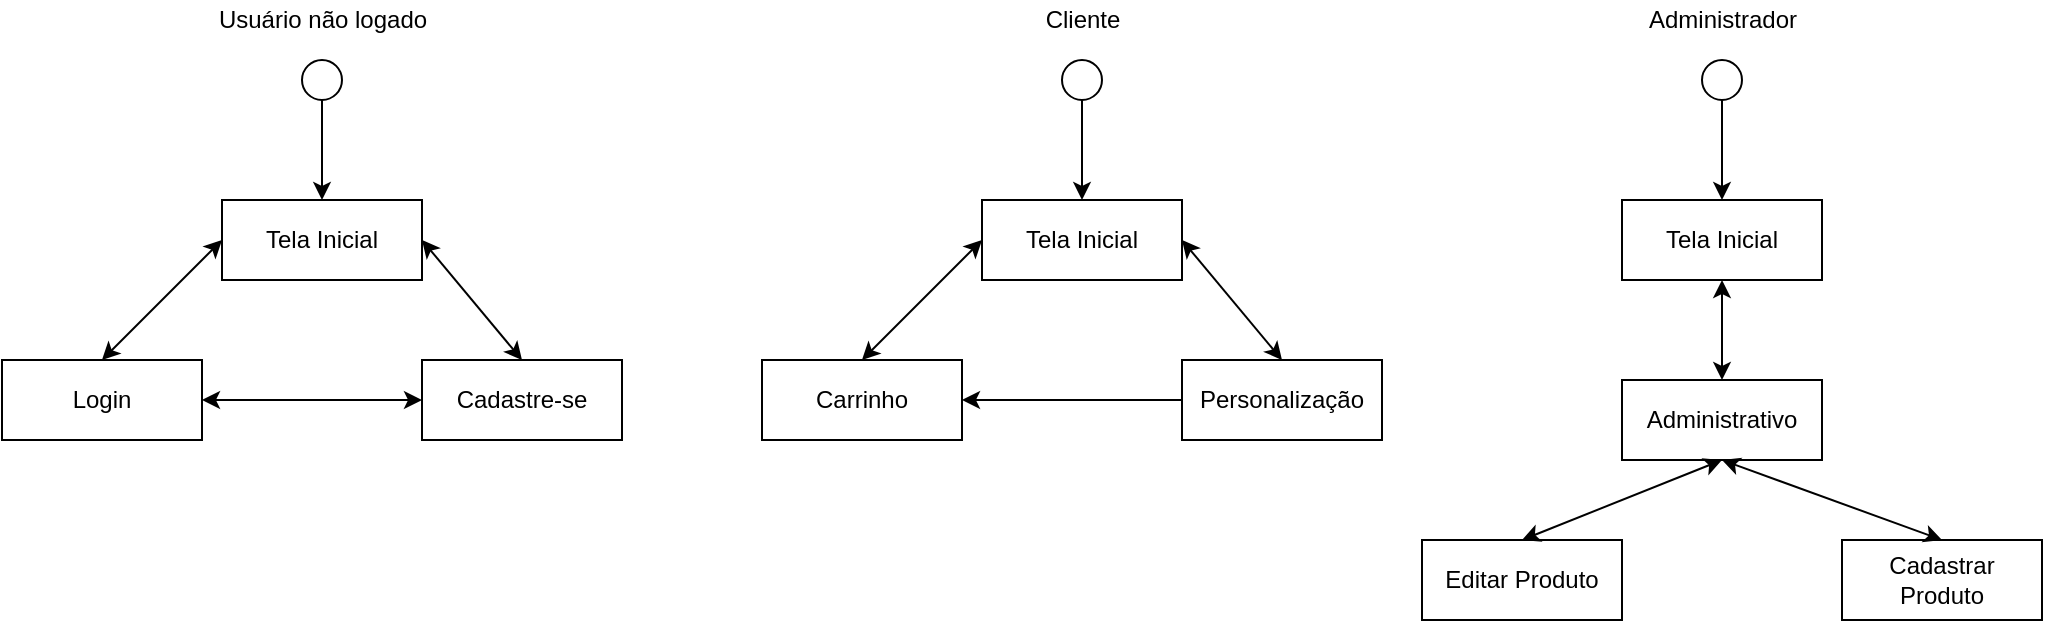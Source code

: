 <mxfile version="14.8.0" type="device"><diagram id="iaszxsRAFxKriWMU7tXv" name="Page-1"><mxGraphModel dx="1447" dy="802" grid="1" gridSize="10" guides="1" tooltips="1" connect="1" arrows="1" fold="1" page="1" pageScale="1" pageWidth="1600" pageHeight="1700" math="0" shadow="0"><root><mxCell id="0"/><mxCell id="1" parent="0"/><mxCell id="zuvJ6yJon8IWspfnOwSX-2" value="" style="ellipse;whiteSpace=wrap;html=1;aspect=fixed;" vertex="1" parent="1"><mxGeometry x="240" y="80" width="20" height="20" as="geometry"/></mxCell><mxCell id="zuvJ6yJon8IWspfnOwSX-4" value="" style="endArrow=classic;html=1;exitX=0.5;exitY=1;exitDx=0;exitDy=0;entryX=0.5;entryY=0;entryDx=0;entryDy=0;" edge="1" parent="1" source="zuvJ6yJon8IWspfnOwSX-2" target="zuvJ6yJon8IWspfnOwSX-5"><mxGeometry width="50" height="50" relative="1" as="geometry"><mxPoint x="180" y="230" as="sourcePoint"/><mxPoint x="250.0" y="140" as="targetPoint"/></mxGeometry></mxCell><mxCell id="zuvJ6yJon8IWspfnOwSX-5" value="Tela Inicial" style="whiteSpace=wrap;html=1;align=center;" vertex="1" parent="1"><mxGeometry x="200" y="150" width="100" height="40" as="geometry"/></mxCell><mxCell id="zuvJ6yJon8IWspfnOwSX-6" value="Login" style="whiteSpace=wrap;html=1;align=center;" vertex="1" parent="1"><mxGeometry x="90" y="230" width="100" height="40" as="geometry"/></mxCell><mxCell id="zuvJ6yJon8IWspfnOwSX-7" value="Usuário não logado" style="text;html=1;align=center;verticalAlign=middle;resizable=0;points=[];autosize=1;strokeColor=none;" vertex="1" parent="1"><mxGeometry x="190" y="50" width="120" height="20" as="geometry"/></mxCell><mxCell id="zuvJ6yJon8IWspfnOwSX-8" value="Cadastre-se" style="whiteSpace=wrap;html=1;align=center;" vertex="1" parent="1"><mxGeometry x="300" y="230" width="100" height="40" as="geometry"/></mxCell><mxCell id="zuvJ6yJon8IWspfnOwSX-9" value="" style="endArrow=classic;startArrow=classic;html=1;exitX=1;exitY=0.5;exitDx=0;exitDy=0;entryX=0;entryY=0.5;entryDx=0;entryDy=0;" edge="1" parent="1" source="zuvJ6yJon8IWspfnOwSX-6" target="zuvJ6yJon8IWspfnOwSX-8"><mxGeometry width="50" height="50" relative="1" as="geometry"><mxPoint x="290" y="250" as="sourcePoint"/><mxPoint x="340" y="200" as="targetPoint"/></mxGeometry></mxCell><mxCell id="zuvJ6yJon8IWspfnOwSX-10" value="" style="endArrow=classic;startArrow=classic;html=1;exitX=0.5;exitY=0;exitDx=0;exitDy=0;entryX=0;entryY=0.5;entryDx=0;entryDy=0;" edge="1" parent="1" source="zuvJ6yJon8IWspfnOwSX-6" target="zuvJ6yJon8IWspfnOwSX-5"><mxGeometry width="50" height="50" relative="1" as="geometry"><mxPoint x="200" y="260" as="sourcePoint"/><mxPoint x="310" y="260" as="targetPoint"/></mxGeometry></mxCell><mxCell id="zuvJ6yJon8IWspfnOwSX-11" value="" style="endArrow=classic;startArrow=classic;html=1;exitX=0.5;exitY=0;exitDx=0;exitDy=0;entryX=1;entryY=0.5;entryDx=0;entryDy=0;" edge="1" parent="1" source="zuvJ6yJon8IWspfnOwSX-8" target="zuvJ6yJon8IWspfnOwSX-5"><mxGeometry width="50" height="50" relative="1" as="geometry"><mxPoint x="150" y="240" as="sourcePoint"/><mxPoint x="210" y="180" as="targetPoint"/></mxGeometry></mxCell><mxCell id="zuvJ6yJon8IWspfnOwSX-12" value="" style="ellipse;whiteSpace=wrap;html=1;aspect=fixed;" vertex="1" parent="1"><mxGeometry x="620" y="80" width="20" height="20" as="geometry"/></mxCell><mxCell id="zuvJ6yJon8IWspfnOwSX-13" value="" style="endArrow=classic;html=1;exitX=0.5;exitY=1;exitDx=0;exitDy=0;entryX=0.5;entryY=0;entryDx=0;entryDy=0;" edge="1" parent="1" source="zuvJ6yJon8IWspfnOwSX-12" target="zuvJ6yJon8IWspfnOwSX-14"><mxGeometry width="50" height="50" relative="1" as="geometry"><mxPoint x="560" y="230" as="sourcePoint"/><mxPoint x="630.0" y="140" as="targetPoint"/></mxGeometry></mxCell><mxCell id="zuvJ6yJon8IWspfnOwSX-14" value="Tela Inicial" style="whiteSpace=wrap;html=1;align=center;" vertex="1" parent="1"><mxGeometry x="580" y="150" width="100" height="40" as="geometry"/></mxCell><mxCell id="zuvJ6yJon8IWspfnOwSX-15" value="Carrinho" style="whiteSpace=wrap;html=1;align=center;" vertex="1" parent="1"><mxGeometry x="470" y="230" width="100" height="40" as="geometry"/></mxCell><mxCell id="zuvJ6yJon8IWspfnOwSX-16" value="Cliente" style="text;html=1;align=center;verticalAlign=middle;resizable=0;points=[];autosize=1;strokeColor=none;" vertex="1" parent="1"><mxGeometry x="605" y="50" width="50" height="20" as="geometry"/></mxCell><mxCell id="zuvJ6yJon8IWspfnOwSX-17" value="Personalização" style="whiteSpace=wrap;html=1;align=center;" vertex="1" parent="1"><mxGeometry x="680" y="230" width="100" height="40" as="geometry"/></mxCell><mxCell id="zuvJ6yJon8IWspfnOwSX-19" value="" style="endArrow=classic;startArrow=classic;html=1;exitX=0.5;exitY=0;exitDx=0;exitDy=0;entryX=0;entryY=0.5;entryDx=0;entryDy=0;" edge="1" parent="1" source="zuvJ6yJon8IWspfnOwSX-15" target="zuvJ6yJon8IWspfnOwSX-14"><mxGeometry width="50" height="50" relative="1" as="geometry"><mxPoint x="580" y="260" as="sourcePoint"/><mxPoint x="690" y="260" as="targetPoint"/></mxGeometry></mxCell><mxCell id="zuvJ6yJon8IWspfnOwSX-20" value="" style="endArrow=classic;startArrow=classic;html=1;exitX=0.5;exitY=0;exitDx=0;exitDy=0;entryX=1;entryY=0.5;entryDx=0;entryDy=0;" edge="1" parent="1" source="zuvJ6yJon8IWspfnOwSX-17" target="zuvJ6yJon8IWspfnOwSX-14"><mxGeometry width="50" height="50" relative="1" as="geometry"><mxPoint x="530" y="240" as="sourcePoint"/><mxPoint x="590" y="180" as="targetPoint"/></mxGeometry></mxCell><mxCell id="zuvJ6yJon8IWspfnOwSX-21" value="" style="endArrow=classic;html=1;entryX=1;entryY=0.5;entryDx=0;entryDy=0;exitX=0;exitY=0.5;exitDx=0;exitDy=0;" edge="1" parent="1" source="zuvJ6yJon8IWspfnOwSX-17" target="zuvJ6yJon8IWspfnOwSX-15"><mxGeometry width="50" height="50" relative="1" as="geometry"><mxPoint x="520" y="210" as="sourcePoint"/><mxPoint x="570" y="160" as="targetPoint"/></mxGeometry></mxCell><mxCell id="zuvJ6yJon8IWspfnOwSX-22" value="" style="ellipse;whiteSpace=wrap;html=1;aspect=fixed;" vertex="1" parent="1"><mxGeometry x="940" y="80" width="20" height="20" as="geometry"/></mxCell><mxCell id="zuvJ6yJon8IWspfnOwSX-23" value="" style="endArrow=classic;html=1;exitX=0.5;exitY=1;exitDx=0;exitDy=0;entryX=0.5;entryY=0;entryDx=0;entryDy=0;" edge="1" parent="1" source="zuvJ6yJon8IWspfnOwSX-22" target="zuvJ6yJon8IWspfnOwSX-24"><mxGeometry width="50" height="50" relative="1" as="geometry"><mxPoint x="880" y="230" as="sourcePoint"/><mxPoint x="950.0" y="140" as="targetPoint"/></mxGeometry></mxCell><mxCell id="zuvJ6yJon8IWspfnOwSX-24" value="Tela Inicial" style="whiteSpace=wrap;html=1;align=center;" vertex="1" parent="1"><mxGeometry x="900" y="150" width="100" height="40" as="geometry"/></mxCell><mxCell id="zuvJ6yJon8IWspfnOwSX-25" value="Administrativo" style="whiteSpace=wrap;html=1;align=center;" vertex="1" parent="1"><mxGeometry x="900" y="240" width="100" height="40" as="geometry"/></mxCell><mxCell id="zuvJ6yJon8IWspfnOwSX-26" value="Administrador" style="text;html=1;align=center;verticalAlign=middle;resizable=0;points=[];autosize=1;strokeColor=none;" vertex="1" parent="1"><mxGeometry x="905" y="50" width="90" height="20" as="geometry"/></mxCell><mxCell id="zuvJ6yJon8IWspfnOwSX-28" value="" style="endArrow=classic;startArrow=classic;html=1;exitX=0.5;exitY=0;exitDx=0;exitDy=0;entryX=0.5;entryY=1;entryDx=0;entryDy=0;" edge="1" parent="1" source="zuvJ6yJon8IWspfnOwSX-25" target="zuvJ6yJon8IWspfnOwSX-24"><mxGeometry width="50" height="50" relative="1" as="geometry"><mxPoint x="900" y="260" as="sourcePoint"/><mxPoint x="1010" y="260" as="targetPoint"/></mxGeometry></mxCell><mxCell id="zuvJ6yJon8IWspfnOwSX-31" value="&lt;div&gt;Editar Produto&lt;br&gt;&lt;/div&gt;" style="whiteSpace=wrap;html=1;align=center;" vertex="1" parent="1"><mxGeometry x="800" y="320" width="100" height="40" as="geometry"/></mxCell><mxCell id="zuvJ6yJon8IWspfnOwSX-32" value="Cadastrar Produto" style="whiteSpace=wrap;html=1;align=center;" vertex="1" parent="1"><mxGeometry x="1010" y="320" width="100" height="40" as="geometry"/></mxCell><mxCell id="zuvJ6yJon8IWspfnOwSX-33" value="" style="endArrow=classic;startArrow=classic;html=1;exitX=0.5;exitY=0;exitDx=0;exitDy=0;entryX=0.5;entryY=1;entryDx=0;entryDy=0;" edge="1" parent="1" source="zuvJ6yJon8IWspfnOwSX-31" target="zuvJ6yJon8IWspfnOwSX-25"><mxGeometry width="50" height="50" relative="1" as="geometry"><mxPoint x="960" y="250" as="sourcePoint"/><mxPoint x="960" y="200" as="targetPoint"/></mxGeometry></mxCell><mxCell id="zuvJ6yJon8IWspfnOwSX-34" value="" style="endArrow=classic;startArrow=classic;html=1;exitX=0.5;exitY=0;exitDx=0;exitDy=0;" edge="1" parent="1" source="zuvJ6yJon8IWspfnOwSX-32"><mxGeometry width="50" height="50" relative="1" as="geometry"><mxPoint x="860" y="330" as="sourcePoint"/><mxPoint x="950" y="280" as="targetPoint"/></mxGeometry></mxCell></root></mxGraphModel></diagram></mxfile>